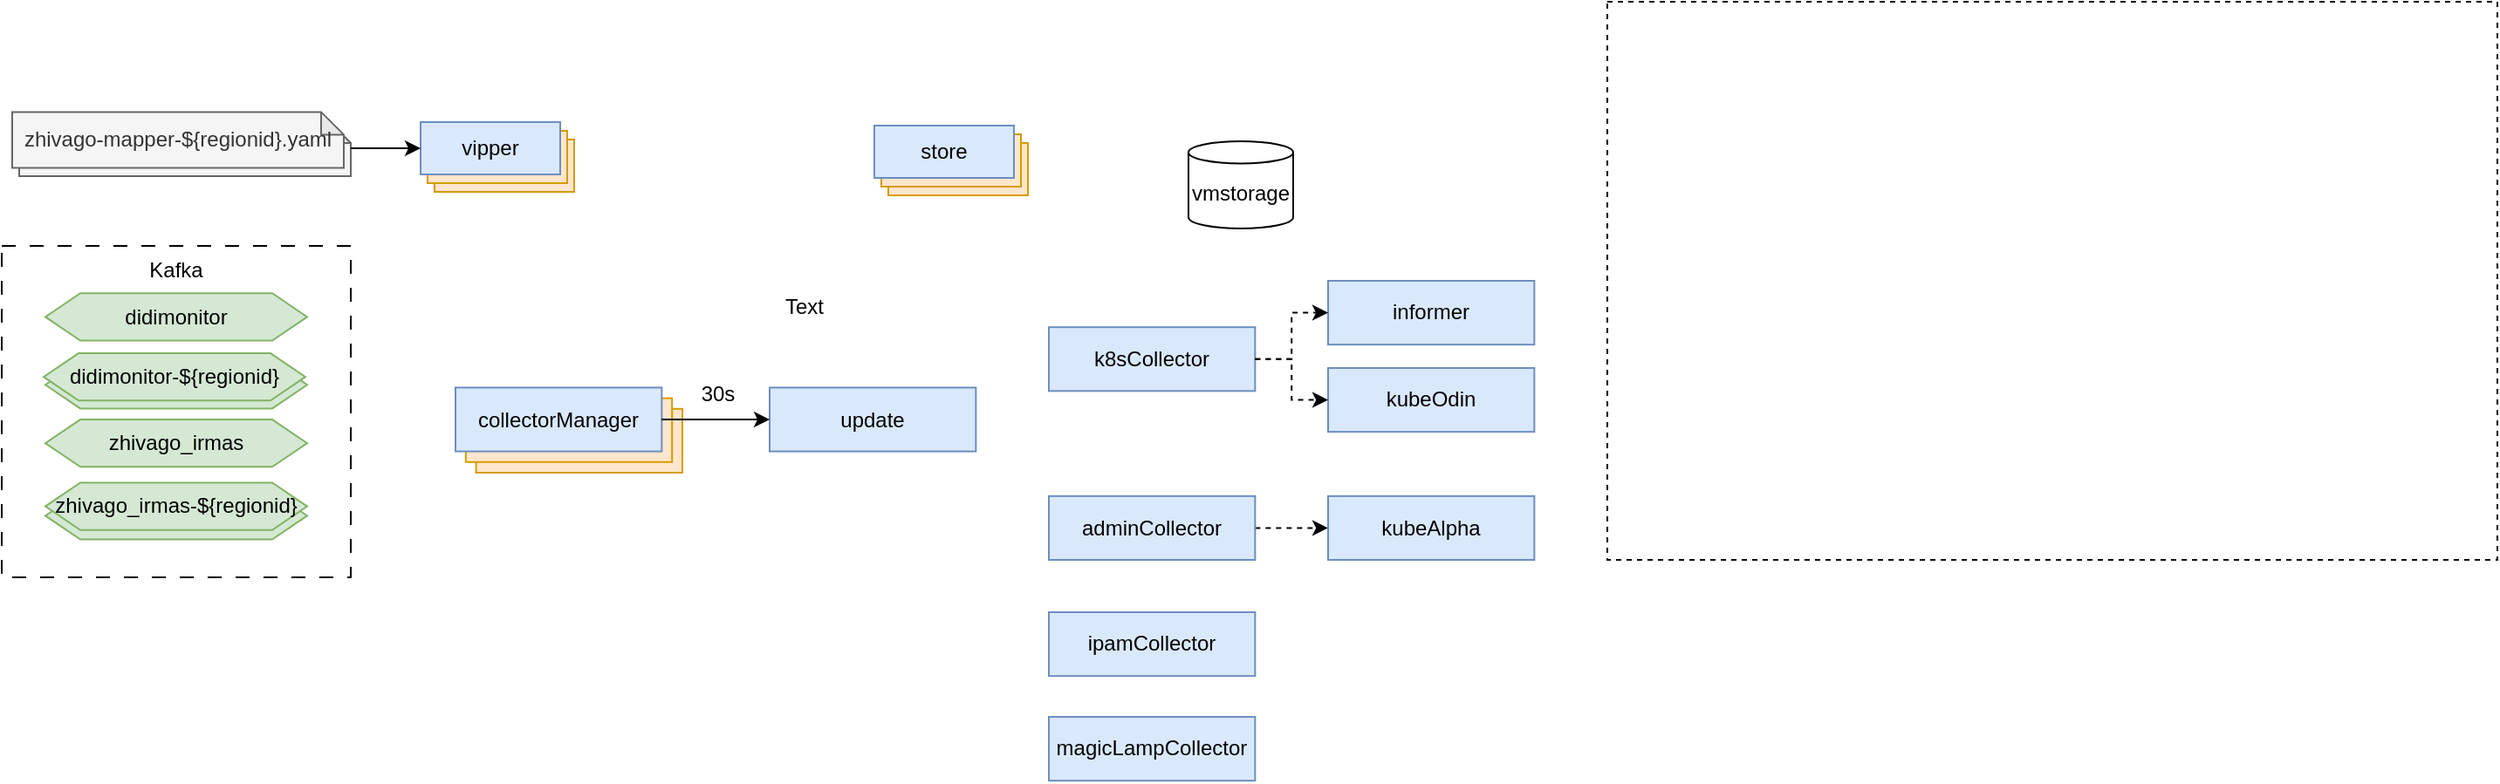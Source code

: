 <mxfile version="22.0.5" type="github">
  <diagram name="第 1 页" id="RtVHch0WJ_2LDpSuCrDi">
    <mxGraphModel dx="1113" dy="592" grid="1" gridSize="10" guides="1" tooltips="1" connect="1" arrows="1" fold="1" page="1" pageScale="1" pageWidth="827" pageHeight="1169" math="0" shadow="0">
      <root>
        <mxCell id="0" />
        <mxCell id="1" parent="0" />
        <mxCell id="N18l0JLpeIEEWhaoZLQ6-5" value="vmstorage" style="shape=cylinder3;whiteSpace=wrap;html=1;boundedLbl=1;backgroundOutline=1;size=6.37;" vertex="1" parent="1">
          <mxGeometry x="740" y="460" width="60" height="50" as="geometry" />
        </mxCell>
        <mxCell id="N18l0JLpeIEEWhaoZLQ6-27" value="" style="group" vertex="1" connectable="0" parent="1">
          <mxGeometry x="60" y="520" width="200" height="190" as="geometry" />
        </mxCell>
        <mxCell id="N18l0JLpeIEEWhaoZLQ6-9" value="" style="rounded=0;whiteSpace=wrap;html=1;dashed=1;dashPattern=8 8;" vertex="1" parent="N18l0JLpeIEEWhaoZLQ6-27">
          <mxGeometry width="200" height="190" as="geometry" />
        </mxCell>
        <mxCell id="N18l0JLpeIEEWhaoZLQ6-13" value="didimonitor" style="shape=hexagon;perimeter=hexagonPerimeter2;whiteSpace=wrap;html=1;fixedSize=1;fillColor=#d5e8d4;strokeColor=#82b366;" vertex="1" parent="N18l0JLpeIEEWhaoZLQ6-27">
          <mxGeometry x="25" y="27.143" width="150" height="27.143" as="geometry" />
        </mxCell>
        <mxCell id="N18l0JLpeIEEWhaoZLQ6-14" value="zhivago_irmas" style="shape=hexagon;perimeter=hexagonPerimeter2;whiteSpace=wrap;html=1;fixedSize=1;fillColor=#d5e8d4;strokeColor=#82b366;" vertex="1" parent="N18l0JLpeIEEWhaoZLQ6-27">
          <mxGeometry x="25" y="99.524" width="150" height="27.143" as="geometry" />
        </mxCell>
        <mxCell id="N18l0JLpeIEEWhaoZLQ6-24" value="" style="group" vertex="1" connectable="0" parent="N18l0JLpeIEEWhaoZLQ6-27">
          <mxGeometry x="25" y="63.333" width="150" height="36.19" as="geometry" />
        </mxCell>
        <mxCell id="N18l0JLpeIEEWhaoZLQ6-25" style="edgeStyle=orthogonalEdgeStyle;rounded=0;orthogonalLoop=1;jettySize=auto;html=1;exitX=1;exitY=0.75;exitDx=0;exitDy=0;entryX=1;entryY=0.25;entryDx=0;entryDy=0;" edge="1" parent="N18l0JLpeIEEWhaoZLQ6-24" source="N18l0JLpeIEEWhaoZLQ6-21" target="N18l0JLpeIEEWhaoZLQ6-22">
          <mxGeometry relative="1" as="geometry" />
        </mxCell>
        <mxCell id="N18l0JLpeIEEWhaoZLQ6-21" value="" style="shape=hexagon;perimeter=hexagonPerimeter2;whiteSpace=wrap;html=1;fixedSize=1;fillColor=#d5e8d4;strokeColor=#82b366;" vertex="1" parent="N18l0JLpeIEEWhaoZLQ6-24">
          <mxGeometry y="2.714" width="150" height="27.143" as="geometry" />
        </mxCell>
        <mxCell id="N18l0JLpeIEEWhaoZLQ6-22" value="didimonitor-${regionid}" style="shape=hexagon;perimeter=hexagonPerimeter2;whiteSpace=wrap;html=1;fixedSize=1;fillColor=#d5e8d4;strokeColor=#82b366;" vertex="1" parent="N18l0JLpeIEEWhaoZLQ6-24">
          <mxGeometry x="-1" y="-1.81" width="150" height="27.143" as="geometry" />
        </mxCell>
        <mxCell id="N18l0JLpeIEEWhaoZLQ6-26" value="Kafka" style="text;html=1;strokeColor=none;fillColor=none;align=center;verticalAlign=middle;whiteSpace=wrap;rounded=0;" vertex="1" parent="N18l0JLpeIEEWhaoZLQ6-27">
          <mxGeometry x="70" width="60" height="27.143" as="geometry" />
        </mxCell>
        <mxCell id="N18l0JLpeIEEWhaoZLQ6-18" value="" style="group" vertex="1" connectable="0" parent="N18l0JLpeIEEWhaoZLQ6-27">
          <mxGeometry x="25" y="135.714" width="150" height="36.19" as="geometry" />
        </mxCell>
        <mxCell id="N18l0JLpeIEEWhaoZLQ6-17" value="" style="shape=hexagon;perimeter=hexagonPerimeter2;whiteSpace=wrap;html=1;fixedSize=1;fillColor=#d5e8d4;strokeColor=#82b366;" vertex="1" parent="N18l0JLpeIEEWhaoZLQ6-18">
          <mxGeometry y="5.429" width="150" height="27.143" as="geometry" />
        </mxCell>
        <mxCell id="N18l0JLpeIEEWhaoZLQ6-16" value="zhivago_irmas-${regionid}" style="shape=hexagon;perimeter=hexagonPerimeter2;whiteSpace=wrap;html=1;fixedSize=1;fillColor=#d5e8d4;strokeColor=#82b366;" vertex="1" parent="N18l0JLpeIEEWhaoZLQ6-18">
          <mxGeometry width="150" height="27.143" as="geometry" />
        </mxCell>
        <mxCell id="N18l0JLpeIEEWhaoZLQ6-29" value="" style="group" vertex="1" connectable="0" parent="1">
          <mxGeometry x="60" y="440" width="200" height="40" as="geometry" />
        </mxCell>
        <mxCell id="N18l0JLpeIEEWhaoZLQ6-28" value="" style="shape=note;whiteSpace=wrap;html=1;backgroundOutline=1;darkOpacity=0.05;size=13;fillColor=#f5f5f5;fontColor=#333333;strokeColor=#666666;" vertex="1" parent="N18l0JLpeIEEWhaoZLQ6-29">
          <mxGeometry x="10" y="8" width="190" height="32" as="geometry" />
        </mxCell>
        <mxCell id="N18l0JLpeIEEWhaoZLQ6-1" value="zhivago-mapper-${regionid}.yaml" style="shape=note;whiteSpace=wrap;html=1;backgroundOutline=1;darkOpacity=0.05;size=13;fillColor=#f5f5f5;fontColor=#333333;strokeColor=#666666;" vertex="1" parent="N18l0JLpeIEEWhaoZLQ6-29">
          <mxGeometry x="6" y="3.2" width="190" height="32" as="geometry" />
        </mxCell>
        <mxCell id="N18l0JLpeIEEWhaoZLQ6-35" value="" style="group" vertex="1" connectable="0" parent="1">
          <mxGeometry x="300" y="448" width="88" height="41" as="geometry" />
        </mxCell>
        <mxCell id="N18l0JLpeIEEWhaoZLQ6-34" value="" style="rounded=0;whiteSpace=wrap;html=1;fillColor=#ffe6cc;strokeColor=#d79b00;" vertex="1" parent="N18l0JLpeIEEWhaoZLQ6-35">
          <mxGeometry x="8" y="11" width="80" height="30" as="geometry" />
        </mxCell>
        <mxCell id="N18l0JLpeIEEWhaoZLQ6-31" value="" style="rounded=0;whiteSpace=wrap;html=1;fillColor=#ffe6cc;strokeColor=#d79b00;" vertex="1" parent="N18l0JLpeIEEWhaoZLQ6-35">
          <mxGeometry x="4" y="6" width="80" height="30" as="geometry" />
        </mxCell>
        <mxCell id="N18l0JLpeIEEWhaoZLQ6-33" value="vipper" style="rounded=0;whiteSpace=wrap;html=1;fillColor=#dae8fc;strokeColor=#6c8ebf;" vertex="1" parent="N18l0JLpeIEEWhaoZLQ6-35">
          <mxGeometry y="1" width="80" height="30" as="geometry" />
        </mxCell>
        <mxCell id="N18l0JLpeIEEWhaoZLQ6-37" value="" style="edgeStyle=orthogonalEdgeStyle;rounded=0;orthogonalLoop=1;jettySize=auto;html=1;" edge="1" parent="1" source="N18l0JLpeIEEWhaoZLQ6-28" target="N18l0JLpeIEEWhaoZLQ6-33">
          <mxGeometry relative="1" as="geometry" />
        </mxCell>
        <mxCell id="N18l0JLpeIEEWhaoZLQ6-38" value="" style="group" vertex="1" connectable="0" parent="1">
          <mxGeometry x="560" y="450" width="88" height="41" as="geometry" />
        </mxCell>
        <mxCell id="N18l0JLpeIEEWhaoZLQ6-39" value="" style="rounded=0;whiteSpace=wrap;html=1;fillColor=#ffe6cc;strokeColor=#d79b00;" vertex="1" parent="N18l0JLpeIEEWhaoZLQ6-38">
          <mxGeometry x="8" y="11" width="80" height="30" as="geometry" />
        </mxCell>
        <mxCell id="N18l0JLpeIEEWhaoZLQ6-40" value="" style="rounded=0;whiteSpace=wrap;html=1;fillColor=#ffe6cc;strokeColor=#d79b00;" vertex="1" parent="N18l0JLpeIEEWhaoZLQ6-38">
          <mxGeometry x="4" y="6" width="80" height="30" as="geometry" />
        </mxCell>
        <mxCell id="N18l0JLpeIEEWhaoZLQ6-41" value="store" style="rounded=0;whiteSpace=wrap;html=1;fillColor=#dae8fc;strokeColor=#6c8ebf;" vertex="1" parent="N18l0JLpeIEEWhaoZLQ6-38">
          <mxGeometry y="1" width="80" height="30" as="geometry" />
        </mxCell>
        <mxCell id="N18l0JLpeIEEWhaoZLQ6-47" value="" style="group" vertex="1" connectable="0" parent="1">
          <mxGeometry x="320" y="600" width="130" height="50" as="geometry" />
        </mxCell>
        <mxCell id="N18l0JLpeIEEWhaoZLQ6-48" value="" style="rounded=0;whiteSpace=wrap;html=1;fillColor=#ffe6cc;strokeColor=#d79b00;" vertex="1" parent="N18l0JLpeIEEWhaoZLQ6-47">
          <mxGeometry x="11.818" y="13.415" width="118.182" height="36.585" as="geometry" />
        </mxCell>
        <mxCell id="N18l0JLpeIEEWhaoZLQ6-49" value="" style="rounded=0;whiteSpace=wrap;html=1;fillColor=#ffe6cc;strokeColor=#d79b00;" vertex="1" parent="N18l0JLpeIEEWhaoZLQ6-47">
          <mxGeometry x="5.909" y="7.317" width="118.182" height="36.585" as="geometry" />
        </mxCell>
        <mxCell id="N18l0JLpeIEEWhaoZLQ6-50" value="collectorManager" style="rounded=0;whiteSpace=wrap;html=1;fillColor=#dae8fc;strokeColor=#6c8ebf;" vertex="1" parent="N18l0JLpeIEEWhaoZLQ6-47">
          <mxGeometry y="1.22" width="118.182" height="36.585" as="geometry" />
        </mxCell>
        <mxCell id="N18l0JLpeIEEWhaoZLQ6-51" value="update" style="rounded=0;whiteSpace=wrap;html=1;fillColor=#dae8fc;strokeColor=#6c8ebf;" vertex="1" parent="1">
          <mxGeometry x="500" y="601.22" width="118.182" height="36.585" as="geometry" />
        </mxCell>
        <mxCell id="N18l0JLpeIEEWhaoZLQ6-52" value="" style="edgeStyle=orthogonalEdgeStyle;rounded=0;orthogonalLoop=1;jettySize=auto;html=1;" edge="1" parent="1" source="N18l0JLpeIEEWhaoZLQ6-50" target="N18l0JLpeIEEWhaoZLQ6-51">
          <mxGeometry relative="1" as="geometry" />
        </mxCell>
        <mxCell id="N18l0JLpeIEEWhaoZLQ6-53" value="30s" style="text;html=1;align=center;verticalAlign=middle;resizable=0;points=[];autosize=1;strokeColor=none;fillColor=none;" vertex="1" parent="1">
          <mxGeometry x="450" y="590" width="40" height="30" as="geometry" />
        </mxCell>
        <mxCell id="N18l0JLpeIEEWhaoZLQ6-55" value="Text" style="text;html=1;strokeColor=none;fillColor=none;align=center;verticalAlign=middle;whiteSpace=wrap;rounded=0;" vertex="1" parent="1">
          <mxGeometry x="490" y="540" width="60" height="30" as="geometry" />
        </mxCell>
        <mxCell id="N18l0JLpeIEEWhaoZLQ6-58" value="" style="group" vertex="1" connectable="0" parent="1">
          <mxGeometry x="980" y="380" width="510" height="320" as="geometry" />
        </mxCell>
        <mxCell id="N18l0JLpeIEEWhaoZLQ6-56" value="$regionid" style="text;html=1;strokeColor=none;fillColor=none;align=center;verticalAlign=middle;whiteSpace=wrap;rounded=0;" vertex="1" parent="N18l0JLpeIEEWhaoZLQ6-58">
          <mxGeometry width="60" height="30" as="geometry" />
        </mxCell>
        <mxCell id="N18l0JLpeIEEWhaoZLQ6-59" value="k8sCollector" style="rounded=0;whiteSpace=wrap;html=1;fillColor=#dae8fc;strokeColor=#6c8ebf;" vertex="1" parent="N18l0JLpeIEEWhaoZLQ6-58">
          <mxGeometry x="53.64" y="260.0" width="118.182" height="36.585" as="geometry" />
        </mxCell>
        <mxCell id="N18l0JLpeIEEWhaoZLQ6-30" value="" style="rounded=0;whiteSpace=wrap;html=1;dashed=1;" vertex="1" parent="1">
          <mxGeometry x="980" y="380" width="510" height="320" as="geometry" />
        </mxCell>
        <mxCell id="N18l0JLpeIEEWhaoZLQ6-75" value="" style="edgeStyle=orthogonalEdgeStyle;rounded=0;orthogonalLoop=1;jettySize=auto;html=1;dashed=1;" edge="1" parent="1" source="N18l0JLpeIEEWhaoZLQ6-60" target="N18l0JLpeIEEWhaoZLQ6-74">
          <mxGeometry relative="1" as="geometry" />
        </mxCell>
        <mxCell id="N18l0JLpeIEEWhaoZLQ6-60" value="adminCollector" style="rounded=0;whiteSpace=wrap;html=1;fillColor=#dae8fc;strokeColor=#6c8ebf;" vertex="1" parent="1">
          <mxGeometry x="660.0" y="663.42" width="118.182" height="36.585" as="geometry" />
        </mxCell>
        <mxCell id="N18l0JLpeIEEWhaoZLQ6-67" value="" style="group" vertex="1" connectable="0" parent="1">
          <mxGeometry x="660.0" y="540.0" width="278.182" height="86.585" as="geometry" />
        </mxCell>
        <mxCell id="N18l0JLpeIEEWhaoZLQ6-54" value="k8sCollector" style="rounded=0;whiteSpace=wrap;html=1;fillColor=#dae8fc;strokeColor=#6c8ebf;" vertex="1" parent="N18l0JLpeIEEWhaoZLQ6-67">
          <mxGeometry y="26.59" width="118.182" height="36.585" as="geometry" />
        </mxCell>
        <mxCell id="N18l0JLpeIEEWhaoZLQ6-61" value="informer" style="rounded=0;whiteSpace=wrap;html=1;fillColor=#dae8fc;strokeColor=#6c8ebf;" vertex="1" parent="N18l0JLpeIEEWhaoZLQ6-67">
          <mxGeometry x="160" width="118.182" height="36.585" as="geometry" />
        </mxCell>
        <mxCell id="N18l0JLpeIEEWhaoZLQ6-62" value="kubeOdin" style="rounded=0;whiteSpace=wrap;html=1;fillColor=#dae8fc;strokeColor=#6c8ebf;" vertex="1" parent="N18l0JLpeIEEWhaoZLQ6-67">
          <mxGeometry x="160" y="50.0" width="118.182" height="36.585" as="geometry" />
        </mxCell>
        <mxCell id="N18l0JLpeIEEWhaoZLQ6-63" value="" style="edgeStyle=orthogonalEdgeStyle;rounded=0;orthogonalLoop=1;jettySize=auto;html=1;dashed=1;" edge="1" parent="N18l0JLpeIEEWhaoZLQ6-67" source="N18l0JLpeIEEWhaoZLQ6-54" target="N18l0JLpeIEEWhaoZLQ6-62">
          <mxGeometry relative="1" as="geometry" />
        </mxCell>
        <mxCell id="N18l0JLpeIEEWhaoZLQ6-66" value="" style="edgeStyle=orthogonalEdgeStyle;rounded=0;orthogonalLoop=1;jettySize=auto;html=1;exitX=1;exitY=0.5;exitDx=0;exitDy=0;entryX=0;entryY=0.5;entryDx=0;entryDy=0;dashed=1;" edge="1" parent="N18l0JLpeIEEWhaoZLQ6-67" source="N18l0JLpeIEEWhaoZLQ6-54" target="N18l0JLpeIEEWhaoZLQ6-61">
          <mxGeometry relative="1" as="geometry">
            <mxPoint x="128.0" y="54.59" as="sourcePoint" />
            <mxPoint x="339.0" y="116.59" as="targetPoint" />
          </mxGeometry>
        </mxCell>
        <mxCell id="N18l0JLpeIEEWhaoZLQ6-74" value="kubeAlpha" style="rounded=0;whiteSpace=wrap;html=1;fillColor=#dae8fc;strokeColor=#6c8ebf;" vertex="1" parent="1">
          <mxGeometry x="820.0" y="663.42" width="118.182" height="36.585" as="geometry" />
        </mxCell>
        <mxCell id="N18l0JLpeIEEWhaoZLQ6-76" value="ipamCollector" style="rounded=0;whiteSpace=wrap;html=1;fillColor=#dae8fc;strokeColor=#6c8ebf;" vertex="1" parent="1">
          <mxGeometry x="660.0" y="730.0" width="118.182" height="36.585" as="geometry" />
        </mxCell>
        <mxCell id="N18l0JLpeIEEWhaoZLQ6-77" value="magicLampCollector" style="rounded=0;whiteSpace=wrap;html=1;fillColor=#dae8fc;strokeColor=#6c8ebf;" vertex="1" parent="1">
          <mxGeometry x="660.0" y="790.0" width="118.182" height="36.585" as="geometry" />
        </mxCell>
      </root>
    </mxGraphModel>
  </diagram>
</mxfile>
